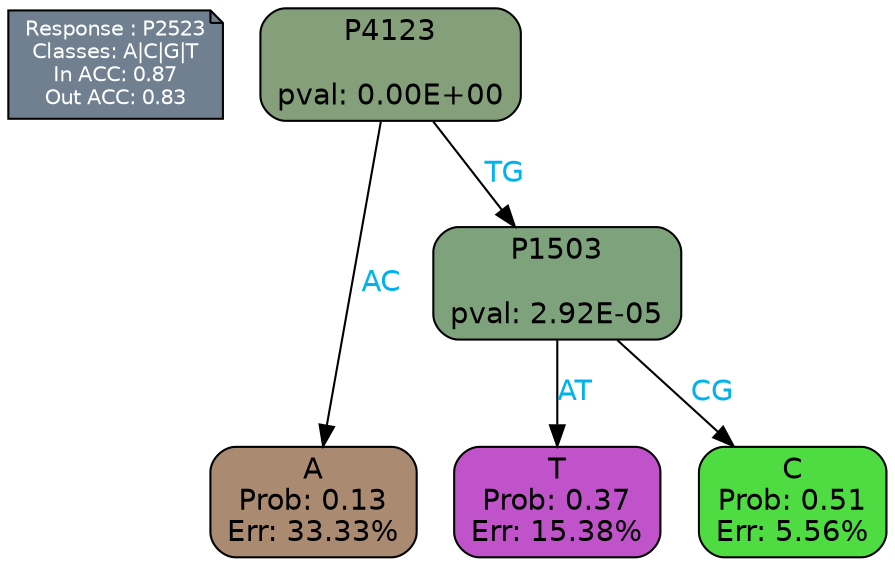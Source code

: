 digraph Tree {
node [shape=box, style="filled, rounded", color="black", fontname=helvetica] ;
graph [ranksep=equally, splines=polylines, bgcolor=transparent, dpi=600] ;
edge [fontname=helvetica] ;
LEGEND [label="Response : P2523
Classes: A|C|G|T
In ACC: 0.87
Out ACC: 0.83
",shape=note,align=left,style=filled,fillcolor="slategray",fontcolor="white",fontsize=10];1 [label="P4123

pval: 0.00E+00", fillcolor="#849f7a"] ;
2 [label="A
Prob: 0.13
Err: 33.33%", fillcolor="#ab8a72"] ;
3 [label="P1503

pval: 2.92E-05", fillcolor="#7ea27b"] ;
4 [label="T
Prob: 0.37
Err: 15.38%", fillcolor="#c053ca"] ;
5 [label="C
Prob: 0.51
Err: 5.56%", fillcolor="#4fdb42"] ;
1 -> 2 [label="AC",fontcolor=deepskyblue2] ;
1 -> 3 [label="TG",fontcolor=deepskyblue2] ;
3 -> 4 [label="AT",fontcolor=deepskyblue2] ;
3 -> 5 [label="CG",fontcolor=deepskyblue2] ;
{rank = same; 2;4;5;}{rank = same; LEGEND;1;}}